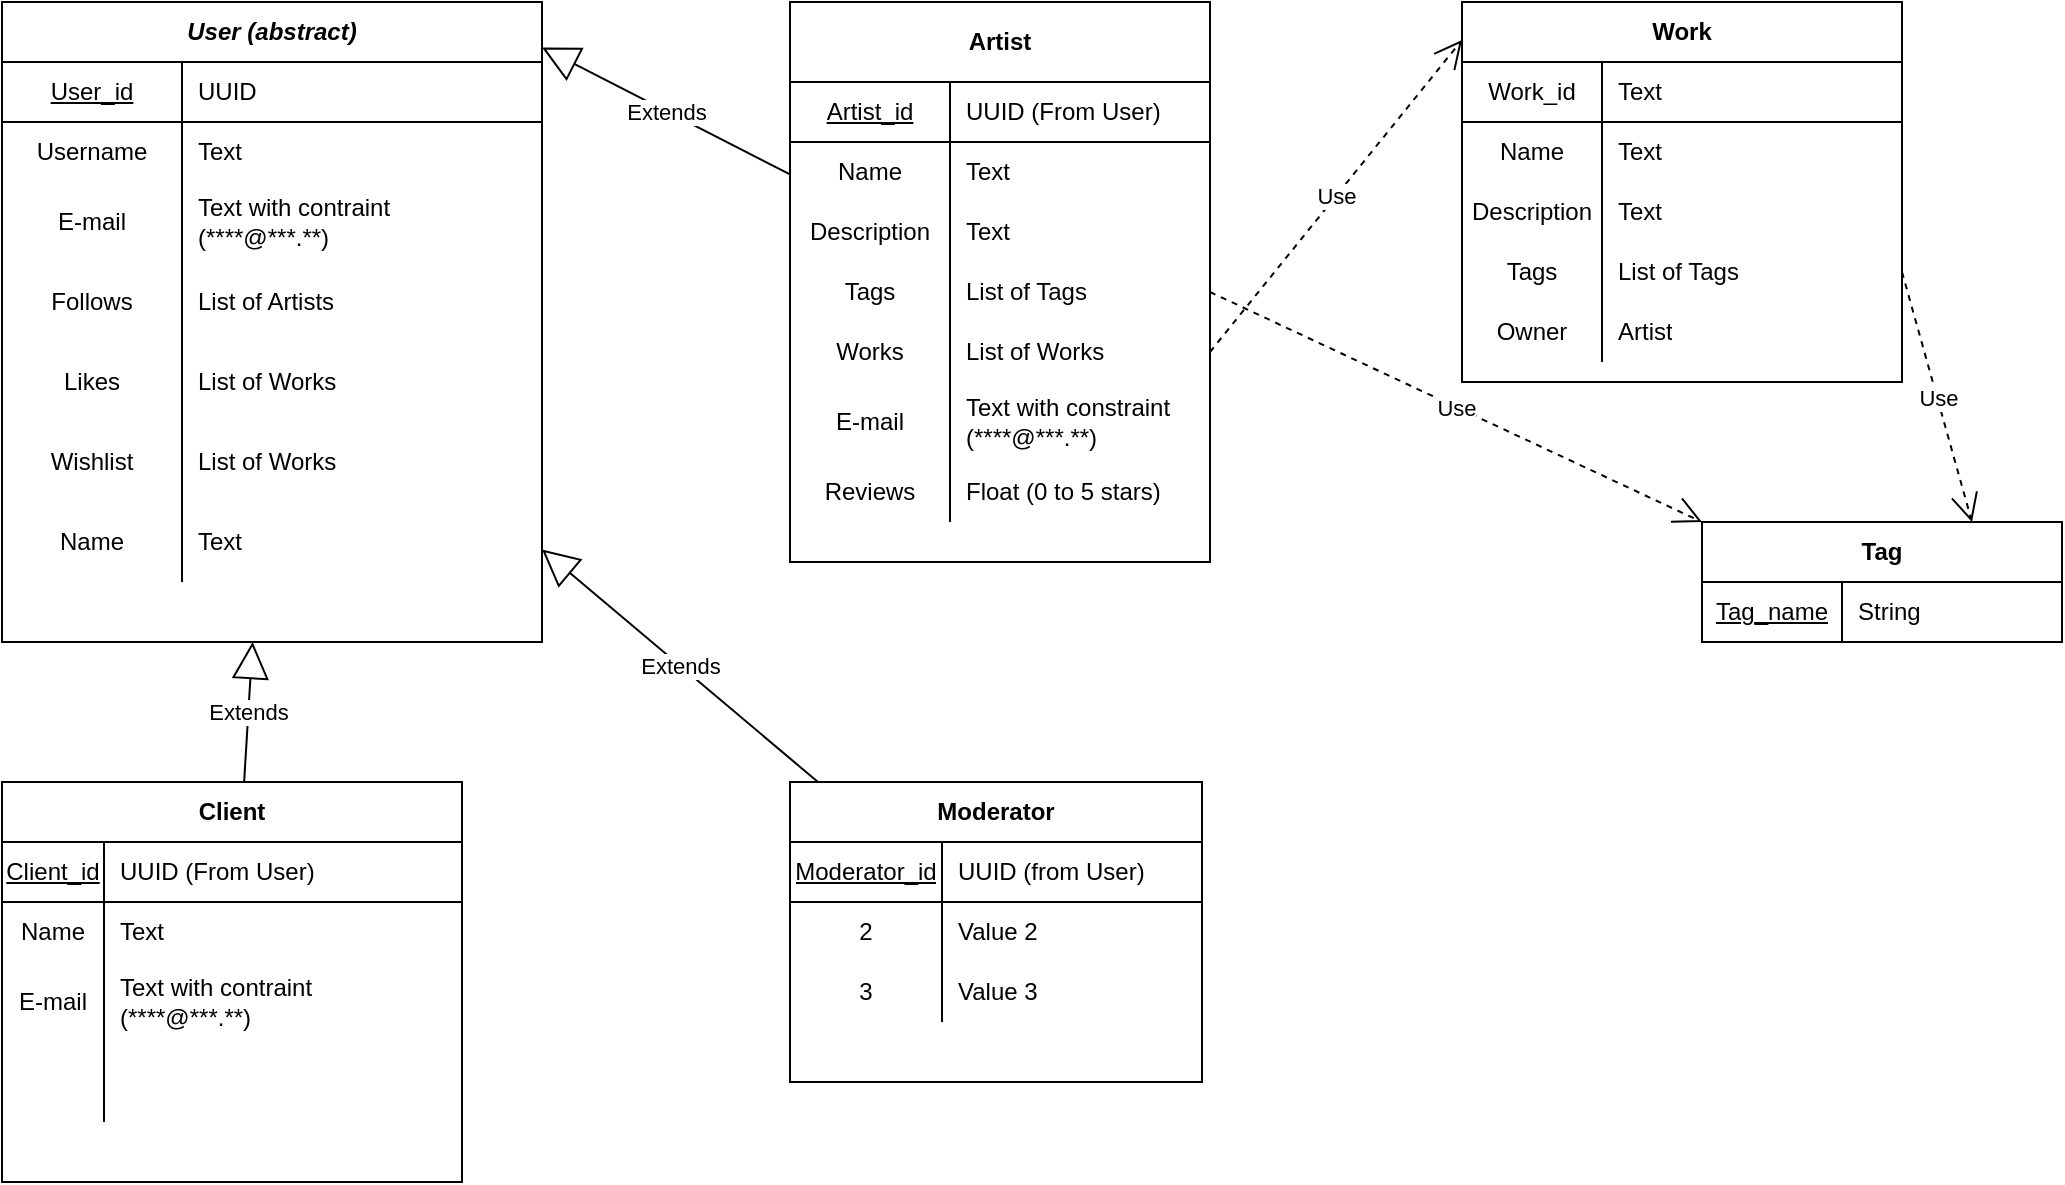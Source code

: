 <mxfile version="14.6.6" type="device"><diagram id="uCBdPCovozuAddvnUrsg" name="Page-1"><mxGraphModel dx="1422" dy="804" grid="1" gridSize="10" guides="1" tooltips="1" connect="1" arrows="1" fold="1" page="1" pageScale="1" pageWidth="827" pageHeight="1169" math="0" shadow="0"><root><mxCell id="0"/><mxCell id="1" parent="0"/><mxCell id="rdbDwdU5gzJMB4ifm6Zp-2" value="Artist" style="shape=table;html=1;whiteSpace=wrap;startSize=40;container=1;collapsible=0;childLayout=tableLayout;fixedRows=1;rowLines=0;fontStyle=1;align=center;" parent="1" vertex="1"><mxGeometry x="414" y="20" width="210" height="280" as="geometry"/></mxCell><mxCell id="rdbDwdU5gzJMB4ifm6Zp-3" value="" style="shape=partialRectangle;html=1;whiteSpace=wrap;collapsible=0;dropTarget=0;pointerEvents=0;fillColor=none;top=0;left=0;bottom=1;right=0;points=[[0,0.5],[1,0.5]];portConstraint=eastwest;" parent="rdbDwdU5gzJMB4ifm6Zp-2" vertex="1"><mxGeometry y="40" width="210" height="30" as="geometry"/></mxCell><mxCell id="rdbDwdU5gzJMB4ifm6Zp-4" value="&lt;u&gt;Artist_id&lt;/u&gt;" style="shape=partialRectangle;html=1;whiteSpace=wrap;connectable=0;fillColor=none;top=0;left=0;bottom=0;right=0;overflow=hidden;" parent="rdbDwdU5gzJMB4ifm6Zp-3" vertex="1"><mxGeometry width="80" height="30" as="geometry"/></mxCell><mxCell id="rdbDwdU5gzJMB4ifm6Zp-5" value="UUID (From User)" style="shape=partialRectangle;html=1;whiteSpace=wrap;connectable=0;fillColor=none;top=0;left=0;bottom=0;right=0;align=left;spacingLeft=6;overflow=hidden;" parent="rdbDwdU5gzJMB4ifm6Zp-3" vertex="1"><mxGeometry x="80" width="130" height="30" as="geometry"/></mxCell><mxCell id="rdbDwdU5gzJMB4ifm6Zp-6" value="" style="shape=partialRectangle;html=1;whiteSpace=wrap;collapsible=0;dropTarget=0;pointerEvents=0;fillColor=none;top=0;left=0;bottom=0;right=0;points=[[0,0.5],[1,0.5]];portConstraint=eastwest;" parent="rdbDwdU5gzJMB4ifm6Zp-2" vertex="1"><mxGeometry y="70" width="210" height="30" as="geometry"/></mxCell><mxCell id="rdbDwdU5gzJMB4ifm6Zp-7" value="Name" style="shape=partialRectangle;html=1;whiteSpace=wrap;connectable=0;fillColor=none;top=0;left=0;bottom=0;right=0;overflow=hidden;perimeterSpacing=1;" parent="rdbDwdU5gzJMB4ifm6Zp-6" vertex="1"><mxGeometry width="80" height="30" as="geometry"/></mxCell><mxCell id="rdbDwdU5gzJMB4ifm6Zp-8" value="Text" style="shape=partialRectangle;html=1;whiteSpace=wrap;connectable=0;fillColor=none;top=0;left=0;bottom=0;right=0;align=left;spacingLeft=6;overflow=hidden;" parent="rdbDwdU5gzJMB4ifm6Zp-6" vertex="1"><mxGeometry x="80" width="130" height="30" as="geometry"/></mxCell><mxCell id="rdbDwdU5gzJMB4ifm6Zp-9" value="" style="shape=partialRectangle;html=1;whiteSpace=wrap;collapsible=0;dropTarget=0;pointerEvents=0;fillColor=none;top=0;left=0;bottom=0;right=0;points=[[0,0.5],[1,0.5]];portConstraint=eastwest;" parent="rdbDwdU5gzJMB4ifm6Zp-2" vertex="1"><mxGeometry y="100" width="210" height="30" as="geometry"/></mxCell><mxCell id="rdbDwdU5gzJMB4ifm6Zp-10" value="Description" style="shape=partialRectangle;html=1;whiteSpace=wrap;connectable=0;fillColor=none;top=0;left=0;bottom=0;right=0;overflow=hidden;" parent="rdbDwdU5gzJMB4ifm6Zp-9" vertex="1"><mxGeometry width="80" height="30" as="geometry"/></mxCell><mxCell id="rdbDwdU5gzJMB4ifm6Zp-11" value="Text" style="shape=partialRectangle;html=1;whiteSpace=wrap;connectable=0;fillColor=none;top=0;left=0;bottom=0;right=0;align=left;spacingLeft=6;overflow=hidden;" parent="rdbDwdU5gzJMB4ifm6Zp-9" vertex="1"><mxGeometry x="80" width="130" height="30" as="geometry"/></mxCell><mxCell id="rdbDwdU5gzJMB4ifm6Zp-18" style="shape=partialRectangle;html=1;whiteSpace=wrap;collapsible=0;dropTarget=0;pointerEvents=0;fillColor=none;top=0;left=0;bottom=0;right=0;points=[[0,0.5],[1,0.5]];portConstraint=eastwest;" parent="rdbDwdU5gzJMB4ifm6Zp-2" vertex="1"><mxGeometry y="130" width="210" height="30" as="geometry"/></mxCell><mxCell id="rdbDwdU5gzJMB4ifm6Zp-19" value="Tags" style="shape=partialRectangle;html=1;whiteSpace=wrap;connectable=0;fillColor=none;top=0;left=0;bottom=0;right=0;overflow=hidden;" parent="rdbDwdU5gzJMB4ifm6Zp-18" vertex="1"><mxGeometry width="80" height="30" as="geometry"/></mxCell><mxCell id="rdbDwdU5gzJMB4ifm6Zp-20" value="List of Tags" style="shape=partialRectangle;html=1;whiteSpace=wrap;connectable=0;fillColor=none;top=0;left=0;bottom=0;right=0;align=left;spacingLeft=6;overflow=hidden;" parent="rdbDwdU5gzJMB4ifm6Zp-18" vertex="1"><mxGeometry x="80" width="130" height="30" as="geometry"/></mxCell><mxCell id="rdbDwdU5gzJMB4ifm6Zp-21" style="shape=partialRectangle;html=1;whiteSpace=wrap;collapsible=0;dropTarget=0;pointerEvents=0;fillColor=none;top=0;left=0;bottom=0;right=0;points=[[0,0.5],[1,0.5]];portConstraint=eastwest;" parent="rdbDwdU5gzJMB4ifm6Zp-2" vertex="1"><mxGeometry y="160" width="210" height="30" as="geometry"/></mxCell><mxCell id="rdbDwdU5gzJMB4ifm6Zp-22" value="Works" style="shape=partialRectangle;html=1;whiteSpace=wrap;connectable=0;fillColor=none;top=0;left=0;bottom=0;right=0;overflow=hidden;" parent="rdbDwdU5gzJMB4ifm6Zp-21" vertex="1"><mxGeometry width="80" height="30" as="geometry"/></mxCell><mxCell id="rdbDwdU5gzJMB4ifm6Zp-23" value="List of Works" style="shape=partialRectangle;html=1;whiteSpace=wrap;connectable=0;fillColor=none;top=0;left=0;bottom=0;right=0;align=left;spacingLeft=6;overflow=hidden;" parent="rdbDwdU5gzJMB4ifm6Zp-21" vertex="1"><mxGeometry x="80" width="130" height="30" as="geometry"/></mxCell><mxCell id="rdbDwdU5gzJMB4ifm6Zp-24" style="shape=partialRectangle;html=1;whiteSpace=wrap;collapsible=0;dropTarget=0;pointerEvents=0;fillColor=none;top=0;left=0;bottom=0;right=0;points=[[0,0.5],[1,0.5]];portConstraint=eastwest;" parent="rdbDwdU5gzJMB4ifm6Zp-2" vertex="1"><mxGeometry y="190" width="210" height="40" as="geometry"/></mxCell><mxCell id="rdbDwdU5gzJMB4ifm6Zp-25" value="E-mail" style="shape=partialRectangle;html=1;whiteSpace=wrap;connectable=0;fillColor=none;top=0;left=0;bottom=0;right=0;overflow=hidden;" parent="rdbDwdU5gzJMB4ifm6Zp-24" vertex="1"><mxGeometry width="80" height="40" as="geometry"/></mxCell><mxCell id="rdbDwdU5gzJMB4ifm6Zp-26" value="Text with constraint (****@***.**)" style="shape=partialRectangle;html=1;whiteSpace=wrap;connectable=0;fillColor=none;top=0;left=0;bottom=0;right=0;align=left;spacingLeft=6;overflow=hidden;" parent="rdbDwdU5gzJMB4ifm6Zp-24" vertex="1"><mxGeometry x="80" width="130" height="40" as="geometry"/></mxCell><mxCell id="rdbDwdU5gzJMB4ifm6Zp-27" style="shape=partialRectangle;html=1;whiteSpace=wrap;collapsible=0;dropTarget=0;pointerEvents=0;fillColor=none;top=0;left=0;bottom=0;right=0;points=[[0,0.5],[1,0.5]];portConstraint=eastwest;" parent="rdbDwdU5gzJMB4ifm6Zp-2" vertex="1"><mxGeometry y="230" width="210" height="30" as="geometry"/></mxCell><mxCell id="rdbDwdU5gzJMB4ifm6Zp-28" value="Reviews" style="shape=partialRectangle;html=1;whiteSpace=wrap;connectable=0;fillColor=none;top=0;left=0;bottom=0;right=0;overflow=hidden;" parent="rdbDwdU5gzJMB4ifm6Zp-27" vertex="1"><mxGeometry width="80" height="30" as="geometry"/></mxCell><mxCell id="rdbDwdU5gzJMB4ifm6Zp-29" value="Float (0 to 5 stars)" style="shape=partialRectangle;html=1;whiteSpace=wrap;connectable=0;fillColor=none;top=0;left=0;bottom=0;right=0;align=left;spacingLeft=6;overflow=hidden;" parent="rdbDwdU5gzJMB4ifm6Zp-27" vertex="1"><mxGeometry x="80" width="130" height="30" as="geometry"/></mxCell><mxCell id="rdbDwdU5gzJMB4ifm6Zp-30" value="Work" style="shape=table;html=1;whiteSpace=wrap;startSize=30;container=1;collapsible=0;childLayout=tableLayout;fixedRows=1;rowLines=0;fontStyle=1;align=center;" parent="1" vertex="1"><mxGeometry x="750" y="20" width="220" height="190" as="geometry"/></mxCell><mxCell id="rdbDwdU5gzJMB4ifm6Zp-31" value="" style="shape=partialRectangle;html=1;whiteSpace=wrap;collapsible=0;dropTarget=0;pointerEvents=0;fillColor=none;top=0;left=0;bottom=1;right=0;points=[[0,0.5],[1,0.5]];portConstraint=eastwest;" parent="rdbDwdU5gzJMB4ifm6Zp-30" vertex="1"><mxGeometry y="30" width="220" height="30" as="geometry"/></mxCell><mxCell id="rdbDwdU5gzJMB4ifm6Zp-32" value="Work_id" style="shape=partialRectangle;html=1;whiteSpace=wrap;connectable=0;fillColor=none;top=0;left=0;bottom=0;right=0;overflow=hidden;" parent="rdbDwdU5gzJMB4ifm6Zp-31" vertex="1"><mxGeometry width="70" height="30" as="geometry"/></mxCell><mxCell id="rdbDwdU5gzJMB4ifm6Zp-33" value="Text" style="shape=partialRectangle;html=1;whiteSpace=wrap;connectable=0;fillColor=none;top=0;left=0;bottom=0;right=0;align=left;spacingLeft=6;overflow=hidden;" parent="rdbDwdU5gzJMB4ifm6Zp-31" vertex="1"><mxGeometry x="70" width="150" height="30" as="geometry"/></mxCell><mxCell id="rdbDwdU5gzJMB4ifm6Zp-34" value="" style="shape=partialRectangle;html=1;whiteSpace=wrap;collapsible=0;dropTarget=0;pointerEvents=0;fillColor=none;top=0;left=0;bottom=0;right=0;points=[[0,0.5],[1,0.5]];portConstraint=eastwest;" parent="rdbDwdU5gzJMB4ifm6Zp-30" vertex="1"><mxGeometry y="60" width="220" height="30" as="geometry"/></mxCell><mxCell id="rdbDwdU5gzJMB4ifm6Zp-35" value="Name" style="shape=partialRectangle;html=1;whiteSpace=wrap;connectable=0;fillColor=none;top=0;left=0;bottom=0;right=0;overflow=hidden;" parent="rdbDwdU5gzJMB4ifm6Zp-34" vertex="1"><mxGeometry width="70" height="30" as="geometry"/></mxCell><mxCell id="rdbDwdU5gzJMB4ifm6Zp-36" value="Text" style="shape=partialRectangle;html=1;whiteSpace=wrap;connectable=0;fillColor=none;top=0;left=0;bottom=0;right=0;align=left;spacingLeft=6;overflow=hidden;" parent="rdbDwdU5gzJMB4ifm6Zp-34" vertex="1"><mxGeometry x="70" width="150" height="30" as="geometry"/></mxCell><mxCell id="rdbDwdU5gzJMB4ifm6Zp-37" value="" style="shape=partialRectangle;html=1;whiteSpace=wrap;collapsible=0;dropTarget=0;pointerEvents=0;fillColor=none;top=0;left=0;bottom=0;right=0;points=[[0,0.5],[1,0.5]];portConstraint=eastwest;" parent="rdbDwdU5gzJMB4ifm6Zp-30" vertex="1"><mxGeometry y="90" width="220" height="30" as="geometry"/></mxCell><mxCell id="rdbDwdU5gzJMB4ifm6Zp-38" value="Description" style="shape=partialRectangle;html=1;whiteSpace=wrap;connectable=0;fillColor=none;top=0;left=0;bottom=0;right=0;overflow=hidden;" parent="rdbDwdU5gzJMB4ifm6Zp-37" vertex="1"><mxGeometry width="70" height="30" as="geometry"/></mxCell><mxCell id="rdbDwdU5gzJMB4ifm6Zp-39" value="Text" style="shape=partialRectangle;html=1;whiteSpace=wrap;connectable=0;fillColor=none;top=0;left=0;bottom=0;right=0;align=left;spacingLeft=6;overflow=hidden;" parent="rdbDwdU5gzJMB4ifm6Zp-37" vertex="1"><mxGeometry x="70" width="150" height="30" as="geometry"/></mxCell><mxCell id="rdbDwdU5gzJMB4ifm6Zp-40" style="shape=partialRectangle;html=1;whiteSpace=wrap;collapsible=0;dropTarget=0;pointerEvents=0;fillColor=none;top=0;left=0;bottom=0;right=0;points=[[0,0.5],[1,0.5]];portConstraint=eastwest;" parent="rdbDwdU5gzJMB4ifm6Zp-30" vertex="1"><mxGeometry y="120" width="220" height="30" as="geometry"/></mxCell><mxCell id="rdbDwdU5gzJMB4ifm6Zp-41" value="Tags" style="shape=partialRectangle;html=1;whiteSpace=wrap;connectable=0;fillColor=none;top=0;left=0;bottom=0;right=0;overflow=hidden;" parent="rdbDwdU5gzJMB4ifm6Zp-40" vertex="1"><mxGeometry width="70" height="30" as="geometry"/></mxCell><mxCell id="rdbDwdU5gzJMB4ifm6Zp-42" value="List of Tags" style="shape=partialRectangle;html=1;whiteSpace=wrap;connectable=0;fillColor=none;top=0;left=0;bottom=0;right=0;align=left;spacingLeft=6;overflow=hidden;" parent="rdbDwdU5gzJMB4ifm6Zp-40" vertex="1"><mxGeometry x="70" width="150" height="30" as="geometry"/></mxCell><mxCell id="rdbDwdU5gzJMB4ifm6Zp-43" style="shape=partialRectangle;html=1;whiteSpace=wrap;collapsible=0;dropTarget=0;pointerEvents=0;fillColor=none;top=0;left=0;bottom=0;right=0;points=[[0,0.5],[1,0.5]];portConstraint=eastwest;" parent="rdbDwdU5gzJMB4ifm6Zp-30" vertex="1"><mxGeometry y="150" width="220" height="30" as="geometry"/></mxCell><mxCell id="rdbDwdU5gzJMB4ifm6Zp-44" value="Owner" style="shape=partialRectangle;html=1;whiteSpace=wrap;connectable=0;fillColor=none;top=0;left=0;bottom=0;right=0;overflow=hidden;" parent="rdbDwdU5gzJMB4ifm6Zp-43" vertex="1"><mxGeometry width="70" height="30" as="geometry"/></mxCell><mxCell id="rdbDwdU5gzJMB4ifm6Zp-45" value="Artist" style="shape=partialRectangle;html=1;whiteSpace=wrap;connectable=0;fillColor=none;top=0;left=0;bottom=0;right=0;align=left;spacingLeft=6;overflow=hidden;" parent="rdbDwdU5gzJMB4ifm6Zp-43" vertex="1"><mxGeometry x="70" width="150" height="30" as="geometry"/></mxCell><mxCell id="6VV8GaR1LLM2Bt_DFm5i-1" value="Tag" style="shape=table;html=1;whiteSpace=wrap;startSize=30;container=1;collapsible=0;childLayout=tableLayout;fixedRows=1;rowLines=0;fontStyle=1;align=center;" vertex="1" parent="1"><mxGeometry x="870" y="280" width="180" height="60" as="geometry"/></mxCell><mxCell id="6VV8GaR1LLM2Bt_DFm5i-2" value="" style="shape=partialRectangle;html=1;whiteSpace=wrap;collapsible=0;dropTarget=0;pointerEvents=0;fillColor=none;top=0;left=0;bottom=1;right=0;points=[[0,0.5],[1,0.5]];portConstraint=eastwest;" vertex="1" parent="6VV8GaR1LLM2Bt_DFm5i-1"><mxGeometry y="30" width="180" height="30" as="geometry"/></mxCell><mxCell id="6VV8GaR1LLM2Bt_DFm5i-3" value="&lt;u&gt;Tag_name&lt;/u&gt;" style="shape=partialRectangle;html=1;whiteSpace=wrap;connectable=0;fillColor=none;top=0;left=0;bottom=0;right=0;overflow=hidden;" vertex="1" parent="6VV8GaR1LLM2Bt_DFm5i-2"><mxGeometry width="70" height="30" as="geometry"/></mxCell><mxCell id="6VV8GaR1LLM2Bt_DFm5i-4" value="String" style="shape=partialRectangle;html=1;whiteSpace=wrap;connectable=0;fillColor=none;top=0;left=0;bottom=0;right=0;align=left;spacingLeft=6;overflow=hidden;" vertex="1" parent="6VV8GaR1LLM2Bt_DFm5i-2"><mxGeometry x="70" width="110" height="30" as="geometry"/></mxCell><mxCell id="6VV8GaR1LLM2Bt_DFm5i-11" value="Client" style="shape=table;html=1;whiteSpace=wrap;startSize=30;container=1;collapsible=0;childLayout=tableLayout;fixedRows=1;rowLines=0;fontStyle=1;align=center;" vertex="1" parent="1"><mxGeometry x="20" y="410" width="230" height="200" as="geometry"/></mxCell><mxCell id="6VV8GaR1LLM2Bt_DFm5i-12" value="" style="shape=partialRectangle;html=1;whiteSpace=wrap;collapsible=0;dropTarget=0;pointerEvents=0;fillColor=none;top=0;left=0;bottom=1;right=0;points=[[0,0.5],[1,0.5]];portConstraint=eastwest;" vertex="1" parent="6VV8GaR1LLM2Bt_DFm5i-11"><mxGeometry y="30" width="230" height="30" as="geometry"/></mxCell><mxCell id="6VV8GaR1LLM2Bt_DFm5i-13" value="&lt;u&gt;Client_id&lt;/u&gt;" style="shape=partialRectangle;html=1;whiteSpace=wrap;connectable=0;fillColor=none;top=0;left=0;bottom=0;right=0;overflow=hidden;" vertex="1" parent="6VV8GaR1LLM2Bt_DFm5i-12"><mxGeometry width="51" height="30" as="geometry"/></mxCell><mxCell id="6VV8GaR1LLM2Bt_DFm5i-14" value="UUID (From User)" style="shape=partialRectangle;html=1;whiteSpace=wrap;connectable=0;fillColor=none;top=0;left=0;bottom=0;right=0;align=left;spacingLeft=6;overflow=hidden;" vertex="1" parent="6VV8GaR1LLM2Bt_DFm5i-12"><mxGeometry x="51" width="179" height="30" as="geometry"/></mxCell><mxCell id="6VV8GaR1LLM2Bt_DFm5i-15" value="" style="shape=partialRectangle;html=1;whiteSpace=wrap;collapsible=0;dropTarget=0;pointerEvents=0;fillColor=none;top=0;left=0;bottom=0;right=0;points=[[0,0.5],[1,0.5]];portConstraint=eastwest;" vertex="1" parent="6VV8GaR1LLM2Bt_DFm5i-11"><mxGeometry y="60" width="230" height="30" as="geometry"/></mxCell><mxCell id="6VV8GaR1LLM2Bt_DFm5i-16" value="Name" style="shape=partialRectangle;html=1;whiteSpace=wrap;connectable=0;fillColor=none;top=0;left=0;bottom=0;right=0;overflow=hidden;" vertex="1" parent="6VV8GaR1LLM2Bt_DFm5i-15"><mxGeometry width="51" height="30" as="geometry"/></mxCell><mxCell id="6VV8GaR1LLM2Bt_DFm5i-17" value="Text" style="shape=partialRectangle;html=1;whiteSpace=wrap;connectable=0;fillColor=none;top=0;left=0;bottom=0;right=0;align=left;spacingLeft=6;overflow=hidden;" vertex="1" parent="6VV8GaR1LLM2Bt_DFm5i-15"><mxGeometry x="51" width="179" height="30" as="geometry"/></mxCell><mxCell id="6VV8GaR1LLM2Bt_DFm5i-18" value="" style="shape=partialRectangle;html=1;whiteSpace=wrap;collapsible=0;dropTarget=0;pointerEvents=0;fillColor=none;top=0;left=0;bottom=0;right=0;points=[[0,0.5],[1,0.5]];portConstraint=eastwest;" vertex="1" parent="6VV8GaR1LLM2Bt_DFm5i-11"><mxGeometry y="90" width="230" height="40" as="geometry"/></mxCell><mxCell id="6VV8GaR1LLM2Bt_DFm5i-19" value="E-mail" style="shape=partialRectangle;html=1;whiteSpace=wrap;connectable=0;fillColor=none;top=0;left=0;bottom=0;right=0;overflow=hidden;" vertex="1" parent="6VV8GaR1LLM2Bt_DFm5i-18"><mxGeometry width="51" height="40" as="geometry"/></mxCell><mxCell id="6VV8GaR1LLM2Bt_DFm5i-20" value="Text with contraint&lt;br&gt;(****@***.**)" style="shape=partialRectangle;html=1;whiteSpace=wrap;connectable=0;fillColor=none;top=0;left=0;bottom=0;right=0;align=left;spacingLeft=6;overflow=hidden;" vertex="1" parent="6VV8GaR1LLM2Bt_DFm5i-18"><mxGeometry x="51" width="179" height="40" as="geometry"/></mxCell><mxCell id="6VV8GaR1LLM2Bt_DFm5i-21" style="shape=partialRectangle;html=1;whiteSpace=wrap;collapsible=0;dropTarget=0;pointerEvents=0;fillColor=none;top=0;left=0;bottom=0;right=0;points=[[0,0.5],[1,0.5]];portConstraint=eastwest;" vertex="1" parent="6VV8GaR1LLM2Bt_DFm5i-11"><mxGeometry y="130" width="230" height="40" as="geometry"/></mxCell><mxCell id="6VV8GaR1LLM2Bt_DFm5i-22" style="shape=partialRectangle;html=1;whiteSpace=wrap;connectable=0;fillColor=none;top=0;left=0;bottom=0;right=0;overflow=hidden;" vertex="1" parent="6VV8GaR1LLM2Bt_DFm5i-21"><mxGeometry width="51" height="40" as="geometry"/></mxCell><mxCell id="6VV8GaR1LLM2Bt_DFm5i-23" style="shape=partialRectangle;html=1;whiteSpace=wrap;connectable=0;fillColor=none;top=0;left=0;bottom=0;right=0;align=left;spacingLeft=6;overflow=hidden;" vertex="1" parent="6VV8GaR1LLM2Bt_DFm5i-21"><mxGeometry x="51" width="179" height="40" as="geometry"/></mxCell><mxCell id="6VV8GaR1LLM2Bt_DFm5i-24" value="&lt;i&gt;User (abstract)&lt;/i&gt;" style="shape=table;html=1;whiteSpace=wrap;startSize=30;container=1;collapsible=0;childLayout=tableLayout;fixedRows=1;rowLines=0;fontStyle=1;align=center;" vertex="1" parent="1"><mxGeometry x="20" y="20" width="270" height="320" as="geometry"/></mxCell><mxCell id="6VV8GaR1LLM2Bt_DFm5i-25" value="" style="shape=partialRectangle;html=1;whiteSpace=wrap;collapsible=0;dropTarget=0;pointerEvents=0;fillColor=none;top=0;left=0;bottom=1;right=0;points=[[0,0.5],[1,0.5]];portConstraint=eastwest;" vertex="1" parent="6VV8GaR1LLM2Bt_DFm5i-24"><mxGeometry y="30" width="270" height="30" as="geometry"/></mxCell><mxCell id="6VV8GaR1LLM2Bt_DFm5i-26" value="&lt;u&gt;User_id&lt;/u&gt;" style="shape=partialRectangle;html=1;whiteSpace=wrap;connectable=0;fillColor=none;top=0;left=0;bottom=0;right=0;overflow=hidden;" vertex="1" parent="6VV8GaR1LLM2Bt_DFm5i-25"><mxGeometry width="90" height="30" as="geometry"/></mxCell><mxCell id="6VV8GaR1LLM2Bt_DFm5i-27" value="UUID" style="shape=partialRectangle;html=1;whiteSpace=wrap;connectable=0;fillColor=none;top=0;left=0;bottom=0;right=0;align=left;spacingLeft=6;overflow=hidden;" vertex="1" parent="6VV8GaR1LLM2Bt_DFm5i-25"><mxGeometry x="90" width="180" height="30" as="geometry"/></mxCell><mxCell id="6VV8GaR1LLM2Bt_DFm5i-28" value="" style="shape=partialRectangle;html=1;whiteSpace=wrap;collapsible=0;dropTarget=0;pointerEvents=0;fillColor=none;top=0;left=0;bottom=0;right=0;points=[[0,0.5],[1,0.5]];portConstraint=eastwest;" vertex="1" parent="6VV8GaR1LLM2Bt_DFm5i-24"><mxGeometry y="60" width="270" height="30" as="geometry"/></mxCell><mxCell id="6VV8GaR1LLM2Bt_DFm5i-29" value="Username" style="shape=partialRectangle;html=1;whiteSpace=wrap;connectable=0;fillColor=none;top=0;left=0;bottom=0;right=0;overflow=hidden;" vertex="1" parent="6VV8GaR1LLM2Bt_DFm5i-28"><mxGeometry width="90" height="30" as="geometry"/></mxCell><mxCell id="6VV8GaR1LLM2Bt_DFm5i-30" value="Text" style="shape=partialRectangle;html=1;whiteSpace=wrap;connectable=0;fillColor=none;top=0;left=0;bottom=0;right=0;align=left;spacingLeft=6;overflow=hidden;" vertex="1" parent="6VV8GaR1LLM2Bt_DFm5i-28"><mxGeometry x="90" width="180" height="30" as="geometry"/></mxCell><mxCell id="6VV8GaR1LLM2Bt_DFm5i-31" value="" style="shape=partialRectangle;html=1;whiteSpace=wrap;collapsible=0;dropTarget=0;pointerEvents=0;fillColor=none;top=0;left=0;bottom=0;right=0;points=[[0,0.5],[1,0.5]];portConstraint=eastwest;" vertex="1" parent="6VV8GaR1LLM2Bt_DFm5i-24"><mxGeometry y="90" width="270" height="40" as="geometry"/></mxCell><mxCell id="6VV8GaR1LLM2Bt_DFm5i-32" value="E-mail" style="shape=partialRectangle;html=1;whiteSpace=wrap;connectable=0;fillColor=none;top=0;left=0;bottom=0;right=0;overflow=hidden;" vertex="1" parent="6VV8GaR1LLM2Bt_DFm5i-31"><mxGeometry width="90" height="40" as="geometry"/></mxCell><mxCell id="6VV8GaR1LLM2Bt_DFm5i-33" value="Text with contraint&lt;br&gt;(****@***.**)" style="shape=partialRectangle;html=1;whiteSpace=wrap;connectable=0;fillColor=none;top=0;left=0;bottom=0;right=0;align=left;spacingLeft=6;overflow=hidden;" vertex="1" parent="6VV8GaR1LLM2Bt_DFm5i-31"><mxGeometry x="90" width="180" height="40" as="geometry"/></mxCell><mxCell id="6VV8GaR1LLM2Bt_DFm5i-34" style="shape=partialRectangle;html=1;whiteSpace=wrap;collapsible=0;dropTarget=0;pointerEvents=0;fillColor=none;top=0;left=0;bottom=0;right=0;points=[[0,0.5],[1,0.5]];portConstraint=eastwest;" vertex="1" parent="6VV8GaR1LLM2Bt_DFm5i-24"><mxGeometry y="130" width="270" height="40" as="geometry"/></mxCell><mxCell id="6VV8GaR1LLM2Bt_DFm5i-35" value="Follows" style="shape=partialRectangle;html=1;whiteSpace=wrap;connectable=0;fillColor=none;top=0;left=0;bottom=0;right=0;overflow=hidden;" vertex="1" parent="6VV8GaR1LLM2Bt_DFm5i-34"><mxGeometry width="90" height="40" as="geometry"/></mxCell><mxCell id="6VV8GaR1LLM2Bt_DFm5i-36" value="List of Artists" style="shape=partialRectangle;html=1;whiteSpace=wrap;connectable=0;fillColor=none;top=0;left=0;bottom=0;right=0;align=left;spacingLeft=6;overflow=hidden;" vertex="1" parent="6VV8GaR1LLM2Bt_DFm5i-34"><mxGeometry x="90" width="180" height="40" as="geometry"/></mxCell><mxCell id="6VV8GaR1LLM2Bt_DFm5i-37" style="shape=partialRectangle;html=1;whiteSpace=wrap;collapsible=0;dropTarget=0;pointerEvents=0;fillColor=none;top=0;left=0;bottom=0;right=0;points=[[0,0.5],[1,0.5]];portConstraint=eastwest;" vertex="1" parent="6VV8GaR1LLM2Bt_DFm5i-24"><mxGeometry y="170" width="270" height="40" as="geometry"/></mxCell><mxCell id="6VV8GaR1LLM2Bt_DFm5i-38" value="Likes" style="shape=partialRectangle;html=1;whiteSpace=wrap;connectable=0;fillColor=none;top=0;left=0;bottom=0;right=0;overflow=hidden;" vertex="1" parent="6VV8GaR1LLM2Bt_DFm5i-37"><mxGeometry width="90" height="40" as="geometry"/></mxCell><mxCell id="6VV8GaR1LLM2Bt_DFm5i-39" value="List of Works" style="shape=partialRectangle;html=1;whiteSpace=wrap;connectable=0;fillColor=none;top=0;left=0;bottom=0;right=0;align=left;spacingLeft=6;overflow=hidden;" vertex="1" parent="6VV8GaR1LLM2Bt_DFm5i-37"><mxGeometry x="90" width="180" height="40" as="geometry"/></mxCell><mxCell id="6VV8GaR1LLM2Bt_DFm5i-40" style="shape=partialRectangle;html=1;whiteSpace=wrap;collapsible=0;dropTarget=0;pointerEvents=0;fillColor=none;top=0;left=0;bottom=0;right=0;points=[[0,0.5],[1,0.5]];portConstraint=eastwest;" vertex="1" parent="6VV8GaR1LLM2Bt_DFm5i-24"><mxGeometry y="210" width="270" height="40" as="geometry"/></mxCell><mxCell id="6VV8GaR1LLM2Bt_DFm5i-41" value="Wishlist" style="shape=partialRectangle;html=1;whiteSpace=wrap;connectable=0;fillColor=none;top=0;left=0;bottom=0;right=0;overflow=hidden;" vertex="1" parent="6VV8GaR1LLM2Bt_DFm5i-40"><mxGeometry width="90" height="40" as="geometry"/></mxCell><mxCell id="6VV8GaR1LLM2Bt_DFm5i-42" value="List of Works" style="shape=partialRectangle;html=1;whiteSpace=wrap;connectable=0;fillColor=none;top=0;left=0;bottom=0;right=0;align=left;spacingLeft=6;overflow=hidden;" vertex="1" parent="6VV8GaR1LLM2Bt_DFm5i-40"><mxGeometry x="90" width="180" height="40" as="geometry"/></mxCell><mxCell id="6VV8GaR1LLM2Bt_DFm5i-65" style="shape=partialRectangle;html=1;whiteSpace=wrap;collapsible=0;dropTarget=0;pointerEvents=0;fillColor=none;top=0;left=0;bottom=0;right=0;points=[[0,0.5],[1,0.5]];portConstraint=eastwest;" vertex="1" parent="6VV8GaR1LLM2Bt_DFm5i-24"><mxGeometry y="250" width="270" height="40" as="geometry"/></mxCell><mxCell id="6VV8GaR1LLM2Bt_DFm5i-66" value="Name" style="shape=partialRectangle;html=1;whiteSpace=wrap;connectable=0;fillColor=none;top=0;left=0;bottom=0;right=0;overflow=hidden;" vertex="1" parent="6VV8GaR1LLM2Bt_DFm5i-65"><mxGeometry width="90" height="40" as="geometry"/></mxCell><mxCell id="6VV8GaR1LLM2Bt_DFm5i-67" value="Text" style="shape=partialRectangle;html=1;whiteSpace=wrap;connectable=0;fillColor=none;top=0;left=0;bottom=0;right=0;align=left;spacingLeft=6;overflow=hidden;" vertex="1" parent="6VV8GaR1LLM2Bt_DFm5i-65"><mxGeometry x="90" width="180" height="40" as="geometry"/></mxCell><mxCell id="6VV8GaR1LLM2Bt_DFm5i-43" value="Extends" style="endArrow=block;endSize=16;endFill=0;html=1;entryX=1;entryY=0.071;entryDx=0;entryDy=0;entryPerimeter=0;" edge="1" parent="1" source="rdbDwdU5gzJMB4ifm6Zp-2" target="6VV8GaR1LLM2Bt_DFm5i-24"><mxGeometry width="160" relative="1" as="geometry"><mxPoint x="330" y="400" as="sourcePoint"/><mxPoint x="490" y="400" as="targetPoint"/></mxGeometry></mxCell><mxCell id="6VV8GaR1LLM2Bt_DFm5i-44" value="Extends" style="endArrow=block;endSize=16;endFill=0;html=1;" edge="1" parent="1" source="6VV8GaR1LLM2Bt_DFm5i-11" target="6VV8GaR1LLM2Bt_DFm5i-24"><mxGeometry width="160" relative="1" as="geometry"><mxPoint x="330" y="400" as="sourcePoint"/><mxPoint x="490" y="400" as="targetPoint"/></mxGeometry></mxCell><mxCell id="6VV8GaR1LLM2Bt_DFm5i-49" value="Use" style="endArrow=open;endSize=12;dashed=1;html=1;entryX=0;entryY=0.1;entryDx=0;entryDy=0;entryPerimeter=0;exitX=1;exitY=0.5;exitDx=0;exitDy=0;" edge="1" parent="1" source="rdbDwdU5gzJMB4ifm6Zp-21" target="rdbDwdU5gzJMB4ifm6Zp-30"><mxGeometry width="160" relative="1" as="geometry"><mxPoint x="180" y="360" as="sourcePoint"/><mxPoint x="340" y="360" as="targetPoint"/></mxGeometry></mxCell><mxCell id="6VV8GaR1LLM2Bt_DFm5i-50" value="Use" style="endArrow=open;endSize=12;dashed=1;html=1;exitX=1;exitY=0.5;exitDx=0;exitDy=0;entryX=0;entryY=0;entryDx=0;entryDy=0;" edge="1" parent="1" source="rdbDwdU5gzJMB4ifm6Zp-18" target="6VV8GaR1LLM2Bt_DFm5i-1"><mxGeometry width="160" relative="1" as="geometry"><mxPoint x="180" y="360" as="sourcePoint"/><mxPoint x="340" y="360" as="targetPoint"/></mxGeometry></mxCell><mxCell id="6VV8GaR1LLM2Bt_DFm5i-51" value="Use" style="endArrow=open;endSize=12;dashed=1;html=1;entryX=0.75;entryY=0;entryDx=0;entryDy=0;exitX=1;exitY=0.5;exitDx=0;exitDy=0;" edge="1" parent="1" source="rdbDwdU5gzJMB4ifm6Zp-40" target="6VV8GaR1LLM2Bt_DFm5i-1"><mxGeometry width="160" relative="1" as="geometry"><mxPoint x="180" y="360" as="sourcePoint"/><mxPoint x="340" y="360" as="targetPoint"/></mxGeometry></mxCell><mxCell id="6VV8GaR1LLM2Bt_DFm5i-52" value="Moderator" style="shape=table;html=1;whiteSpace=wrap;startSize=30;container=1;collapsible=0;childLayout=tableLayout;fixedRows=1;rowLines=0;fontStyle=1;align=center;" vertex="1" parent="1"><mxGeometry x="414" y="410" width="206" height="150" as="geometry"/></mxCell><mxCell id="6VV8GaR1LLM2Bt_DFm5i-53" value="" style="shape=partialRectangle;html=1;whiteSpace=wrap;collapsible=0;dropTarget=0;pointerEvents=0;fillColor=none;top=0;left=0;bottom=1;right=0;points=[[0,0.5],[1,0.5]];portConstraint=eastwest;" vertex="1" parent="6VV8GaR1LLM2Bt_DFm5i-52"><mxGeometry y="30" width="206" height="30" as="geometry"/></mxCell><mxCell id="6VV8GaR1LLM2Bt_DFm5i-54" value="&lt;u&gt;Moderator_id&lt;/u&gt;" style="shape=partialRectangle;html=1;whiteSpace=wrap;connectable=0;fillColor=none;top=0;left=0;bottom=0;right=0;overflow=hidden;" vertex="1" parent="6VV8GaR1LLM2Bt_DFm5i-53"><mxGeometry width="76" height="30" as="geometry"/></mxCell><mxCell id="6VV8GaR1LLM2Bt_DFm5i-55" value="UUID (from User)" style="shape=partialRectangle;html=1;whiteSpace=wrap;connectable=0;fillColor=none;top=0;left=0;bottom=0;right=0;align=left;spacingLeft=6;overflow=hidden;" vertex="1" parent="6VV8GaR1LLM2Bt_DFm5i-53"><mxGeometry x="76" width="130" height="30" as="geometry"/></mxCell><mxCell id="6VV8GaR1LLM2Bt_DFm5i-56" value="" style="shape=partialRectangle;html=1;whiteSpace=wrap;collapsible=0;dropTarget=0;pointerEvents=0;fillColor=none;top=0;left=0;bottom=0;right=0;points=[[0,0.5],[1,0.5]];portConstraint=eastwest;" vertex="1" parent="6VV8GaR1LLM2Bt_DFm5i-52"><mxGeometry y="60" width="206" height="30" as="geometry"/></mxCell><mxCell id="6VV8GaR1LLM2Bt_DFm5i-57" value="2" style="shape=partialRectangle;html=1;whiteSpace=wrap;connectable=0;fillColor=none;top=0;left=0;bottom=0;right=0;overflow=hidden;" vertex="1" parent="6VV8GaR1LLM2Bt_DFm5i-56"><mxGeometry width="76" height="30" as="geometry"/></mxCell><mxCell id="6VV8GaR1LLM2Bt_DFm5i-58" value="Value 2" style="shape=partialRectangle;html=1;whiteSpace=wrap;connectable=0;fillColor=none;top=0;left=0;bottom=0;right=0;align=left;spacingLeft=6;overflow=hidden;" vertex="1" parent="6VV8GaR1LLM2Bt_DFm5i-56"><mxGeometry x="76" width="130" height="30" as="geometry"/></mxCell><mxCell id="6VV8GaR1LLM2Bt_DFm5i-59" value="" style="shape=partialRectangle;html=1;whiteSpace=wrap;collapsible=0;dropTarget=0;pointerEvents=0;fillColor=none;top=0;left=0;bottom=0;right=0;points=[[0,0.5],[1,0.5]];portConstraint=eastwest;" vertex="1" parent="6VV8GaR1LLM2Bt_DFm5i-52"><mxGeometry y="90" width="206" height="30" as="geometry"/></mxCell><mxCell id="6VV8GaR1LLM2Bt_DFm5i-60" value="3" style="shape=partialRectangle;html=1;whiteSpace=wrap;connectable=0;fillColor=none;top=0;left=0;bottom=0;right=0;overflow=hidden;" vertex="1" parent="6VV8GaR1LLM2Bt_DFm5i-59"><mxGeometry width="76" height="30" as="geometry"/></mxCell><mxCell id="6VV8GaR1LLM2Bt_DFm5i-61" value="Value 3" style="shape=partialRectangle;html=1;whiteSpace=wrap;connectable=0;fillColor=none;top=0;left=0;bottom=0;right=0;align=left;spacingLeft=6;overflow=hidden;" vertex="1" parent="6VV8GaR1LLM2Bt_DFm5i-59"><mxGeometry x="76" width="130" height="30" as="geometry"/></mxCell><mxCell id="6VV8GaR1LLM2Bt_DFm5i-68" value="Extends" style="endArrow=block;endSize=16;endFill=0;html=1;" edge="1" parent="1" source="6VV8GaR1LLM2Bt_DFm5i-52" target="6VV8GaR1LLM2Bt_DFm5i-24"><mxGeometry width="160" relative="1" as="geometry"><mxPoint x="450" y="360" as="sourcePoint"/><mxPoint x="610" y="360" as="targetPoint"/></mxGeometry></mxCell></root></mxGraphModel></diagram></mxfile>